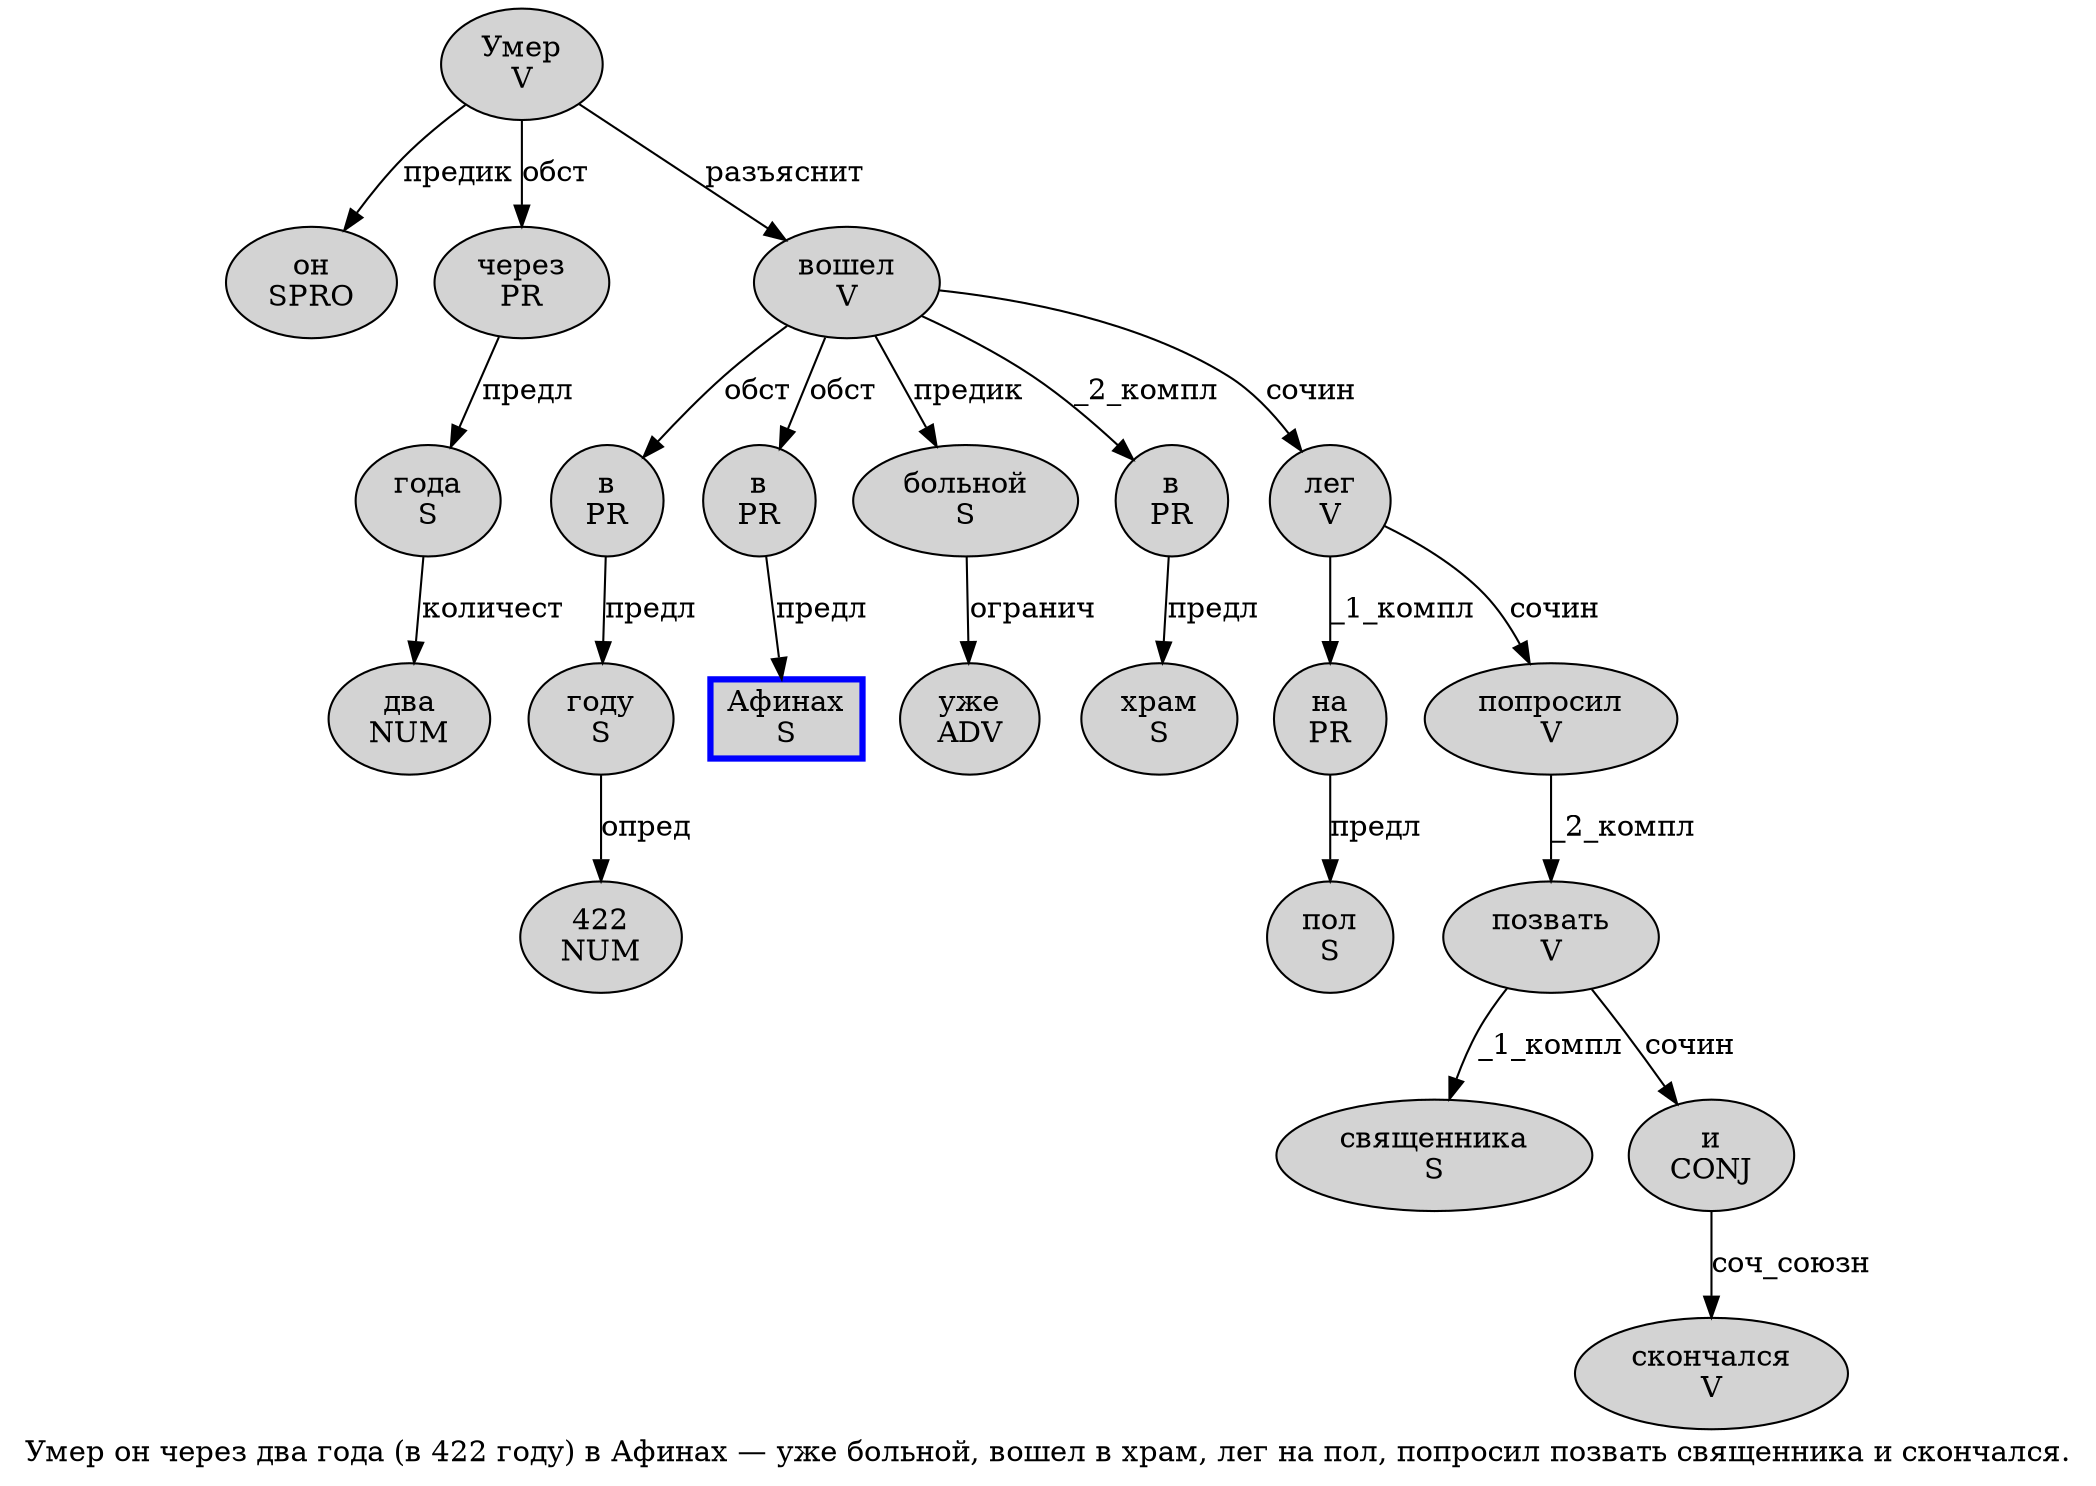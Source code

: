 digraph SENTENCE_676 {
	graph [label="Умер он через два года (в 422 году) в Афинах — уже больной, вошел в храм, лег на пол, попросил позвать священника и скончался."]
	node [style=filled]
		0 [label="Умер
V" color="" fillcolor=lightgray penwidth=1 shape=ellipse]
		1 [label="он
SPRO" color="" fillcolor=lightgray penwidth=1 shape=ellipse]
		2 [label="через
PR" color="" fillcolor=lightgray penwidth=1 shape=ellipse]
		3 [label="два
NUM" color="" fillcolor=lightgray penwidth=1 shape=ellipse]
		4 [label="года
S" color="" fillcolor=lightgray penwidth=1 shape=ellipse]
		6 [label="в
PR" color="" fillcolor=lightgray penwidth=1 shape=ellipse]
		7 [label="422
NUM" color="" fillcolor=lightgray penwidth=1 shape=ellipse]
		8 [label="году
S" color="" fillcolor=lightgray penwidth=1 shape=ellipse]
		10 [label="в
PR" color="" fillcolor=lightgray penwidth=1 shape=ellipse]
		11 [label="Афинах
S" color=blue fillcolor=lightgray penwidth=3 shape=box]
		13 [label="уже
ADV" color="" fillcolor=lightgray penwidth=1 shape=ellipse]
		14 [label="больной
S" color="" fillcolor=lightgray penwidth=1 shape=ellipse]
		16 [label="вошел
V" color="" fillcolor=lightgray penwidth=1 shape=ellipse]
		17 [label="в
PR" color="" fillcolor=lightgray penwidth=1 shape=ellipse]
		18 [label="храм
S" color="" fillcolor=lightgray penwidth=1 shape=ellipse]
		20 [label="лег
V" color="" fillcolor=lightgray penwidth=1 shape=ellipse]
		21 [label="на
PR" color="" fillcolor=lightgray penwidth=1 shape=ellipse]
		22 [label="пол
S" color="" fillcolor=lightgray penwidth=1 shape=ellipse]
		24 [label="попросил
V" color="" fillcolor=lightgray penwidth=1 shape=ellipse]
		25 [label="позвать
V" color="" fillcolor=lightgray penwidth=1 shape=ellipse]
		26 [label="священника
S" color="" fillcolor=lightgray penwidth=1 shape=ellipse]
		27 [label="и
CONJ" color="" fillcolor=lightgray penwidth=1 shape=ellipse]
		28 [label="скончался
V" color="" fillcolor=lightgray penwidth=1 shape=ellipse]
			0 -> 1 [label="предик"]
			0 -> 2 [label="обст"]
			0 -> 16 [label="разъяснит"]
			24 -> 25 [label="_2_компл"]
			17 -> 18 [label="предл"]
			25 -> 26 [label="_1_компл"]
			25 -> 27 [label="сочин"]
			4 -> 3 [label="количест"]
			20 -> 21 [label="_1_компл"]
			20 -> 24 [label="сочин"]
			27 -> 28 [label="соч_союзн"]
			14 -> 13 [label="огранич"]
			8 -> 7 [label="опред"]
			21 -> 22 [label="предл"]
			6 -> 8 [label="предл"]
			16 -> 6 [label="обст"]
			16 -> 10 [label="обст"]
			16 -> 14 [label="предик"]
			16 -> 17 [label="_2_компл"]
			16 -> 20 [label="сочин"]
			2 -> 4 [label="предл"]
			10 -> 11 [label="предл"]
}